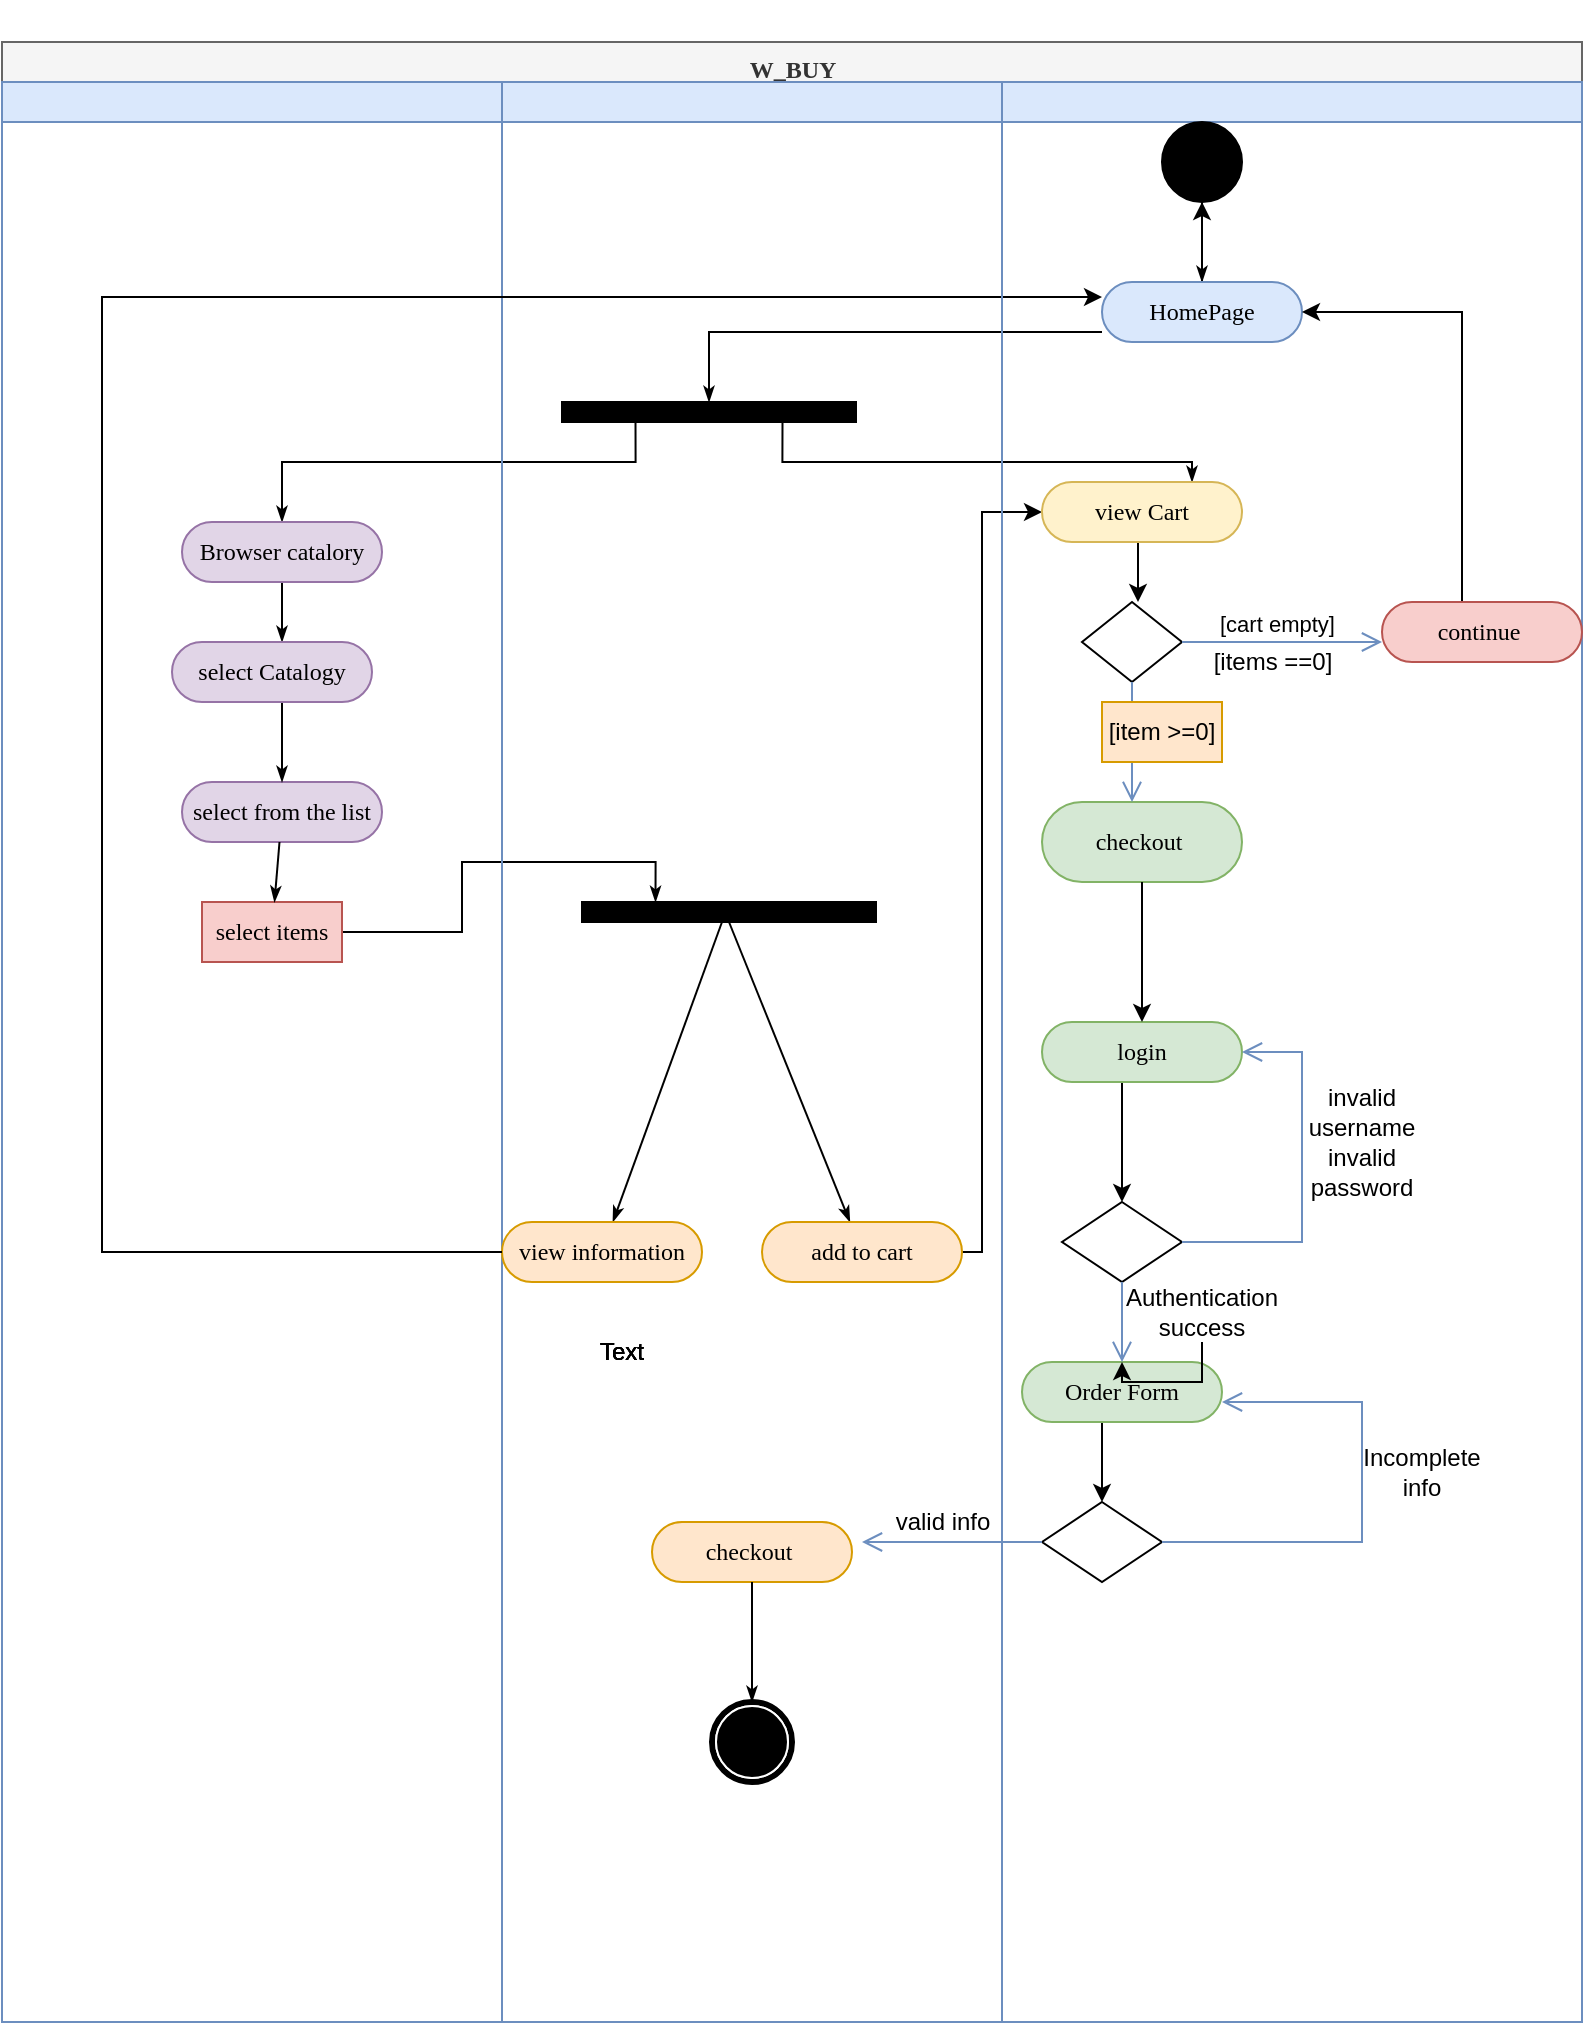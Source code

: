 <mxfile version="17.4.2" type="device"><diagram name="Page-1" id="0783ab3e-0a74-02c8-0abd-f7b4e66b4bec"><mxGraphModel dx="782" dy="809" grid="1" gridSize="10" guides="1" tooltips="1" connect="1" arrows="1" fold="1" page="1" pageScale="1" pageWidth="850" pageHeight="1100" background="none" math="0" shadow="0"><root><mxCell id="0"/><mxCell id="1" parent="0"/><mxCell id="1c1d494c118603dd-1" value="&lt;h1&gt;&lt;font face=&quot;Georgia&quot; style=&quot;font-size: 12px&quot;&gt;W_BUY&lt;/font&gt;&lt;/h1&gt;" style="swimlane;html=1;childLayout=stackLayout;startSize=20;rounded=0;shadow=0;comic=0;labelBackgroundColor=none;strokeWidth=1;fontFamily=Verdana;fontSize=12;align=center;fillColor=#f5f5f5;fontColor=#333333;strokeColor=#666666;" parent="1" vertex="1"><mxGeometry x="40" y="20" width="790" height="990" as="geometry"/></mxCell><mxCell id="1c1d494c118603dd-28" style="edgeStyle=orthogonalEdgeStyle;rounded=0;html=1;entryX=0.5;entryY=0;labelBackgroundColor=none;startArrow=none;startFill=0;startSize=5;endArrow=classicThin;endFill=1;endSize=5;jettySize=auto;orthogonalLoop=1;strokeWidth=1;fontFamily=Verdana;fontSize=12" parent="1c1d494c118603dd-1" source="60571a20871a0731-8" target="60571a20871a0731-3" edge="1"><mxGeometry relative="1" as="geometry"><Array as="points"><mxPoint x="354" y="145"/></Array></mxGeometry></mxCell><mxCell id="1c1d494c118603dd-29" style="edgeStyle=orthogonalEdgeStyle;rounded=0;html=1;exitX=0.75;exitY=1;labelBackgroundColor=none;startArrow=none;startFill=0;startSize=5;endArrow=classicThin;endFill=1;endSize=5;jettySize=auto;orthogonalLoop=1;strokeWidth=1;fontFamily=Verdana;fontSize=12" parent="1c1d494c118603dd-1" source="60571a20871a0731-3" target="1c1d494c118603dd-5" edge="1"><mxGeometry relative="1" as="geometry"><Array as="points"><mxPoint x="390" y="210"/><mxPoint x="595" y="210"/></Array></mxGeometry></mxCell><mxCell id="1c1d494c118603dd-30" style="edgeStyle=orthogonalEdgeStyle;rounded=0;html=1;exitX=0.25;exitY=1;entryX=0.5;entryY=0;labelBackgroundColor=none;startArrow=none;startFill=0;startSize=5;endArrow=classicThin;endFill=1;endSize=5;jettySize=auto;orthogonalLoop=1;strokeWidth=1;fontFamily=Verdana;fontSize=12" parent="1c1d494c118603dd-1" source="60571a20871a0731-3" target="1c1d494c118603dd-6" edge="1"><mxGeometry relative="1" as="geometry"><Array as="points"><mxPoint x="317" y="210"/><mxPoint x="140" y="210"/></Array></mxGeometry></mxCell><mxCell id="1c1d494c118603dd-32" style="edgeStyle=orthogonalEdgeStyle;rounded=0;html=1;entryX=0.25;entryY=0;labelBackgroundColor=none;startArrow=none;startFill=0;startSize=5;endArrow=classicThin;endFill=1;endSize=5;jettySize=auto;orthogonalLoop=1;strokeWidth=1;fontFamily=Verdana;fontSize=12" parent="1c1d494c118603dd-1" source="1c1d494c118603dd-14" target="1c1d494c118603dd-12" edge="1"><mxGeometry relative="1" as="geometry"/></mxCell><mxCell id="1c1d494c118603dd-39" style="edgeStyle=none;rounded=0;html=1;labelBackgroundColor=none;startArrow=none;startFill=0;startSize=5;endArrow=classicThin;endFill=1;endSize=5;jettySize=auto;orthogonalLoop=1;strokeWidth=1;fontFamily=Verdana;fontSize=12" parent="1c1d494c118603dd-1" target="1c1d494c118603dd-11" edge="1"><mxGeometry relative="1" as="geometry"><mxPoint x="360" y="440" as="sourcePoint"/></mxGeometry></mxCell><mxCell id="7ixl_nJD6AaUeYl1vQ1A-32" style="edgeStyle=orthogonalEdgeStyle;rounded=0;orthogonalLoop=1;jettySize=auto;html=1;entryX=0;entryY=0.5;entryDx=0;entryDy=0;" edge="1" parent="1c1d494c118603dd-1" source="1c1d494c118603dd-16" target="1c1d494c118603dd-5"><mxGeometry relative="1" as="geometry"><mxPoint x="510" y="240" as="targetPoint"/><Array as="points"><mxPoint x="490" y="605"/><mxPoint x="490" y="235"/></Array></mxGeometry></mxCell><mxCell id="1c1d494c118603dd-2" value="" style="swimlane;html=1;startSize=20;fillColor=#dae8fc;strokeColor=#6c8ebf;" parent="1c1d494c118603dd-1" vertex="1"><mxGeometry y="20" width="250" height="970" as="geometry"/></mxCell><mxCell id="1c1d494c118603dd-34" style="edgeStyle=none;rounded=0;html=1;labelBackgroundColor=none;startArrow=none;startFill=0;startSize=5;endArrow=classicThin;endFill=1;endSize=5;jettySize=auto;orthogonalLoop=1;strokeWidth=1;fontFamily=Verdana;fontSize=12" parent="1c1d494c118603dd-2" source="1c1d494c118603dd-6" edge="1"><mxGeometry relative="1" as="geometry"><mxPoint x="140" y="280" as="targetPoint"/></mxGeometry></mxCell><mxCell id="1c1d494c118603dd-6" value="Browser catalory" style="rounded=1;whiteSpace=wrap;html=1;shadow=0;comic=0;labelBackgroundColor=none;strokeWidth=1;fontFamily=Verdana;fontSize=12;align=center;arcSize=50;fillColor=#e1d5e7;strokeColor=#9673a6;" parent="1c1d494c118603dd-2" vertex="1"><mxGeometry x="90" y="220" width="100" height="30" as="geometry"/></mxCell><mxCell id="1c1d494c118603dd-7" value="select from the list" style="rounded=1;whiteSpace=wrap;html=1;shadow=0;comic=0;labelBackgroundColor=none;strokeWidth=1;fontFamily=Verdana;fontSize=12;align=center;arcSize=50;fillColor=#e1d5e7;strokeColor=#9673a6;" parent="1c1d494c118603dd-2" vertex="1"><mxGeometry x="90" y="350" width="100" height="30" as="geometry"/></mxCell><mxCell id="1c1d494c118603dd-35" style="edgeStyle=none;rounded=0;html=1;labelBackgroundColor=none;startArrow=none;startFill=0;startSize=5;endArrow=classicThin;endFill=1;endSize=5;jettySize=auto;orthogonalLoop=1;strokeWidth=1;fontFamily=Verdana;fontSize=12" parent="1c1d494c118603dd-2" target="1c1d494c118603dd-7" edge="1"><mxGeometry relative="1" as="geometry"><mxPoint x="140" y="310" as="sourcePoint"/></mxGeometry></mxCell><mxCell id="1c1d494c118603dd-14" value="select items" style="rounded=0;whiteSpace=wrap;html=1;shadow=0;comic=0;labelBackgroundColor=none;strokeWidth=1;fontFamily=Verdana;fontSize=12;align=center;arcSize=50;fillColor=#f8cecc;strokeColor=#b85450;" parent="1c1d494c118603dd-2" vertex="1"><mxGeometry x="100" y="410" width="70" height="30" as="geometry"/></mxCell><mxCell id="1c1d494c118603dd-36" style="edgeStyle=none;rounded=0;html=1;labelBackgroundColor=none;startArrow=none;startFill=0;startSize=5;endArrow=classicThin;endFill=1;endSize=5;jettySize=auto;orthogonalLoop=1;strokeWidth=1;fontFamily=Verdana;fontSize=12" parent="1c1d494c118603dd-2" source="1c1d494c118603dd-7" target="1c1d494c118603dd-14" edge="1"><mxGeometry relative="1" as="geometry"/></mxCell><mxCell id="7ixl_nJD6AaUeYl1vQ1A-9" value="select Catalogy" style="rounded=1;whiteSpace=wrap;html=1;shadow=0;comic=0;labelBackgroundColor=none;strokeWidth=1;fontFamily=Verdana;fontSize=12;align=center;arcSize=50;fillColor=#e1d5e7;strokeColor=#9673a6;" vertex="1" parent="1c1d494c118603dd-2"><mxGeometry x="85" y="280" width="100" height="30" as="geometry"/></mxCell><mxCell id="1c1d494c118603dd-3" value="" style="swimlane;html=1;startSize=20;fillColor=#dae8fc;strokeColor=#6c8ebf;" parent="1c1d494c118603dd-1" vertex="1"><mxGeometry x="250" y="20" width="250" height="970" as="geometry"/></mxCell><mxCell id="60571a20871a0731-3" value="" style="whiteSpace=wrap;html=1;rounded=0;shadow=0;comic=0;labelBackgroundColor=none;strokeWidth=1;fillColor=#000000;fontFamily=Verdana;fontSize=12;align=center;rotation=0;" parent="1c1d494c118603dd-3" vertex="1"><mxGeometry x="30" y="160" width="147" height="10" as="geometry"/></mxCell><mxCell id="1c1d494c118603dd-12" value="" style="whiteSpace=wrap;html=1;rounded=0;shadow=0;comic=0;labelBackgroundColor=none;strokeWidth=1;fillColor=#000000;fontFamily=Verdana;fontSize=12;align=center;rotation=0;" parent="1c1d494c118603dd-3" vertex="1"><mxGeometry x="40" y="410" width="147" height="10" as="geometry"/></mxCell><mxCell id="1c1d494c118603dd-41" style="edgeStyle=none;rounded=0;html=1;labelBackgroundColor=none;startArrow=none;startFill=0;startSize=5;endArrow=classicThin;endFill=1;endSize=5;jettySize=auto;orthogonalLoop=1;strokeWidth=1;fontFamily=Verdana;fontSize=12;exitX=0.5;exitY=1;exitDx=0;exitDy=0;" parent="1c1d494c118603dd-3" source="1c1d494c118603dd-12" target="1c1d494c118603dd-16" edge="1"><mxGeometry relative="1" as="geometry"><mxPoint x="154.643" y="540" as="sourcePoint"/></mxGeometry></mxCell><mxCell id="1c1d494c118603dd-16" value="add to cart" style="rounded=1;whiteSpace=wrap;html=1;shadow=0;comic=0;labelBackgroundColor=none;strokeWidth=1;fontFamily=Verdana;fontSize=12;align=center;arcSize=50;fillColor=#ffe6cc;strokeColor=#d79b00;" parent="1c1d494c118603dd-3" vertex="1"><mxGeometry x="130" y="570" width="100" height="30" as="geometry"/></mxCell><mxCell id="1c1d494c118603dd-19" value="checkout&amp;nbsp;" style="rounded=1;whiteSpace=wrap;html=1;shadow=0;comic=0;labelBackgroundColor=none;strokeWidth=1;fontFamily=Verdana;fontSize=12;align=center;arcSize=50;fillColor=#ffe6cc;strokeColor=#d79b00;" parent="1c1d494c118603dd-3" vertex="1"><mxGeometry x="75" y="720" width="100" height="30" as="geometry"/></mxCell><mxCell id="60571a20871a0731-5" value="" style="shape=mxgraph.bpmn.shape;html=1;verticalLabelPosition=bottom;labelBackgroundColor=#ffffff;verticalAlign=top;perimeter=ellipsePerimeter;outline=end;symbol=terminate;rounded=0;shadow=0;comic=0;strokeWidth=1;fontFamily=Verdana;fontSize=12;align=center;" parent="1c1d494c118603dd-3" vertex="1"><mxGeometry x="105" y="810" width="40" height="40" as="geometry"/></mxCell><mxCell id="1c1d494c118603dd-45" style="edgeStyle=none;rounded=0;html=1;labelBackgroundColor=none;startArrow=none;startFill=0;startSize=5;endArrow=classicThin;endFill=1;endSize=5;jettySize=auto;orthogonalLoop=1;strokeWidth=1;fontFamily=Verdana;fontSize=12" parent="1c1d494c118603dd-3" source="1c1d494c118603dd-19" target="60571a20871a0731-5" edge="1"><mxGeometry relative="1" as="geometry"/></mxCell><mxCell id="1c1d494c118603dd-11" value="view information" style="rounded=1;whiteSpace=wrap;html=1;shadow=0;comic=0;labelBackgroundColor=none;strokeWidth=1;fontFamily=Verdana;fontSize=12;align=center;arcSize=50;fillColor=#ffe6cc;strokeColor=#d79b00;" parent="1c1d494c118603dd-3" vertex="1"><mxGeometry y="570" width="100" height="30" as="geometry"/></mxCell><mxCell id="7ixl_nJD6AaUeYl1vQ1A-70" value="valid info" style="text;html=1;align=center;verticalAlign=middle;resizable=0;points=[];autosize=1;strokeColor=none;fillColor=none;" vertex="1" parent="1c1d494c118603dd-3"><mxGeometry x="190" y="710" width="60" height="20" as="geometry"/></mxCell><mxCell id="7ixl_nJD6AaUeYl1vQ1A-50" style="edgeStyle=orthogonalEdgeStyle;rounded=0;orthogonalLoop=1;jettySize=auto;html=1;entryX=0;entryY=0.25;entryDx=0;entryDy=0;" edge="1" parent="1c1d494c118603dd-1" source="1c1d494c118603dd-11" target="60571a20871a0731-8"><mxGeometry relative="1" as="geometry"><mxPoint x="60" y="130" as="targetPoint"/><Array as="points"><mxPoint x="50" y="605"/><mxPoint x="50" y="128"/></Array></mxGeometry></mxCell><mxCell id="1c1d494c118603dd-4" value="" style="swimlane;html=1;startSize=20;fillColor=#dae8fc;strokeColor=#6c8ebf;" parent="1c1d494c118603dd-1" vertex="1"><mxGeometry x="500" y="20" width="290" height="970" as="geometry"><mxRectangle x="500" y="20" width="30" height="970" as="alternateBounds"/></mxGeometry></mxCell><mxCell id="1c1d494c118603dd-27" style="edgeStyle=orthogonalEdgeStyle;rounded=0;html=1;labelBackgroundColor=none;startArrow=none;startFill=0;startSize=5;endArrow=classicThin;endFill=1;endSize=5;jettySize=auto;orthogonalLoop=1;strokeWidth=1;fontFamily=Verdana;fontSize=12" parent="1c1d494c118603dd-4" source="60571a20871a0731-4" target="60571a20871a0731-8" edge="1"><mxGeometry relative="1" as="geometry"/></mxCell><mxCell id="60571a20871a0731-4" value="" style="ellipse;whiteSpace=wrap;html=1;rounded=0;shadow=0;comic=0;labelBackgroundColor=none;strokeWidth=1;fillColor=#000000;fontFamily=Verdana;fontSize=12;align=center;" parent="1c1d494c118603dd-4" vertex="1"><mxGeometry x="80" y="20" width="40" height="40" as="geometry"/></mxCell><mxCell id="7ixl_nJD6AaUeYl1vQ1A-13" value="" style="edgeStyle=orthogonalEdgeStyle;rounded=0;orthogonalLoop=1;jettySize=auto;html=1;" edge="1" parent="1c1d494c118603dd-4" source="60571a20871a0731-8" target="60571a20871a0731-4"><mxGeometry relative="1" as="geometry"/></mxCell><mxCell id="60571a20871a0731-8" value="HomePage" style="rounded=1;whiteSpace=wrap;html=1;shadow=0;comic=0;labelBackgroundColor=none;strokeWidth=1;fontFamily=Verdana;fontSize=12;align=center;arcSize=50;fillColor=#dae8fc;strokeColor=#6c8ebf;" parent="1c1d494c118603dd-4" vertex="1"><mxGeometry x="50" y="100" width="100" height="30" as="geometry"/></mxCell><mxCell id="7ixl_nJD6AaUeYl1vQ1A-18" style="edgeStyle=orthogonalEdgeStyle;rounded=0;orthogonalLoop=1;jettySize=auto;html=1;" edge="1" parent="1c1d494c118603dd-4" source="1c1d494c118603dd-5"><mxGeometry relative="1" as="geometry"><mxPoint x="68" y="260" as="targetPoint"/><Array as="points"><mxPoint x="68" y="240"/><mxPoint x="68" y="240"/></Array></mxGeometry></mxCell><mxCell id="1c1d494c118603dd-5" value="view Cart" style="rounded=1;whiteSpace=wrap;html=1;shadow=0;comic=0;labelBackgroundColor=none;strokeWidth=1;fontFamily=Verdana;fontSize=12;align=center;arcSize=50;fillColor=#fff2cc;strokeColor=#d6b656;" parent="1c1d494c118603dd-4" vertex="1"><mxGeometry x="20" y="200" width="100" height="30" as="geometry"/></mxCell><mxCell id="1c1d494c118603dd-8" value="checkout&amp;nbsp;" style="rounded=1;whiteSpace=wrap;html=1;shadow=0;comic=0;labelBackgroundColor=none;strokeWidth=1;fontFamily=Verdana;fontSize=12;align=center;arcSize=50;fillColor=#d5e8d4;strokeColor=#82b366;" parent="1c1d494c118603dd-4" vertex="1"><mxGeometry x="20" y="360" width="100" height="40" as="geometry"/></mxCell><mxCell id="7ixl_nJD6AaUeYl1vQ1A-28" style="edgeStyle=orthogonalEdgeStyle;rounded=0;orthogonalLoop=1;jettySize=auto;html=1;entryX=0.5;entryY=0;entryDx=0;entryDy=0;" edge="1" parent="1c1d494c118603dd-4" source="1c1d494c118603dd-18" target="7ixl_nJD6AaUeYl1vQ1A-25"><mxGeometry relative="1" as="geometry"><Array as="points"><mxPoint x="60" y="520"/><mxPoint x="60" y="520"/></Array></mxGeometry></mxCell><mxCell id="1c1d494c118603dd-18" value="login" style="rounded=1;whiteSpace=wrap;html=1;shadow=0;comic=0;labelBackgroundColor=none;strokeWidth=1;fontFamily=Verdana;fontSize=12;align=center;arcSize=50;fillColor=#d5e8d4;strokeColor=#82b366;" parent="1c1d494c118603dd-4" vertex="1"><mxGeometry x="20" y="470" width="100" height="30" as="geometry"/></mxCell><mxCell id="7ixl_nJD6AaUeYl1vQ1A-10" value="" style="rhombus;whiteSpace=wrap;html=1;" vertex="1" parent="1c1d494c118603dd-4"><mxGeometry x="40" y="260" width="50" height="40" as="geometry"/></mxCell><mxCell id="7ixl_nJD6AaUeYl1vQ1A-11" value="[cart empty]" style="edgeStyle=orthogonalEdgeStyle;html=1;align=left;verticalAlign=bottom;endArrow=open;endSize=8;strokeColor=#6c8ebf;rounded=0;fillColor=#dae8fc;" edge="1" source="7ixl_nJD6AaUeYl1vQ1A-10" parent="1c1d494c118603dd-4"><mxGeometry x="-0.667" relative="1" as="geometry"><mxPoint x="190" y="280" as="targetPoint"/><Array as="points"><mxPoint x="190" y="280"/></Array><mxPoint as="offset"/></mxGeometry></mxCell><mxCell id="7ixl_nJD6AaUeYl1vQ1A-12" value="" style="edgeStyle=orthogonalEdgeStyle;html=1;align=left;verticalAlign=top;endArrow=open;endSize=8;strokeColor=#6c8ebf;rounded=0;fillColor=#dae8fc;" edge="1" source="7ixl_nJD6AaUeYl1vQ1A-10" parent="1c1d494c118603dd-4"><mxGeometry x="0.333" y="15" relative="1" as="geometry"><mxPoint x="65" y="360" as="targetPoint"/><Array as="points"><mxPoint x="65" y="360"/></Array><mxPoint as="offset"/></mxGeometry></mxCell><mxCell id="7ixl_nJD6AaUeYl1vQ1A-25" value="" style="rhombus;whiteSpace=wrap;html=1;" vertex="1" parent="1c1d494c118603dd-4"><mxGeometry x="30" y="560" width="60" height="40" as="geometry"/></mxCell><mxCell id="7ixl_nJD6AaUeYl1vQ1A-26" value="" style="edgeStyle=orthogonalEdgeStyle;html=1;align=left;verticalAlign=bottom;endArrow=open;endSize=8;strokeColor=#6c8ebf;rounded=0;entryX=1;entryY=0.5;entryDx=0;entryDy=0;fillColor=#dae8fc;" edge="1" source="7ixl_nJD6AaUeYl1vQ1A-25" parent="1c1d494c118603dd-4" target="1c1d494c118603dd-18"><mxGeometry x="-1" relative="1" as="geometry"><mxPoint x="140" y="500" as="targetPoint"/><Array as="points"><mxPoint x="150" y="580"/><mxPoint x="150" y="485"/></Array></mxGeometry></mxCell><mxCell id="7ixl_nJD6AaUeYl1vQ1A-41" style="edgeStyle=orthogonalEdgeStyle;rounded=0;orthogonalLoop=1;jettySize=auto;html=1;entryX=0.5;entryY=0;entryDx=0;entryDy=0;" edge="1" parent="1c1d494c118603dd-4" source="7ixl_nJD6AaUeYl1vQ1A-30" target="7ixl_nJD6AaUeYl1vQ1A-33"><mxGeometry relative="1" as="geometry"><Array as="points"><mxPoint x="50" y="680"/><mxPoint x="50" y="680"/></Array></mxGeometry></mxCell><mxCell id="7ixl_nJD6AaUeYl1vQ1A-30" value="Order Form" style="rounded=1;whiteSpace=wrap;html=1;shadow=0;comic=0;labelBackgroundColor=none;strokeWidth=1;fontFamily=Verdana;fontSize=12;align=center;arcSize=50;fillColor=#d5e8d4;strokeColor=#82b366;" vertex="1" parent="1c1d494c118603dd-4"><mxGeometry x="10" y="640" width="100" height="30" as="geometry"/></mxCell><mxCell id="7ixl_nJD6AaUeYl1vQ1A-33" value="" style="rhombus;whiteSpace=wrap;html=1;" vertex="1" parent="1c1d494c118603dd-4"><mxGeometry x="20" y="710" width="60" height="40" as="geometry"/></mxCell><mxCell id="7ixl_nJD6AaUeYl1vQ1A-34" value="" style="edgeStyle=orthogonalEdgeStyle;html=1;align=left;verticalAlign=bottom;endArrow=open;endSize=8;strokeColor=#6c8ebf;rounded=0;fillColor=#dae8fc;" edge="1" source="7ixl_nJD6AaUeYl1vQ1A-33" parent="1c1d494c118603dd-4"><mxGeometry x="-1" y="20" relative="1" as="geometry"><mxPoint x="110" y="660" as="targetPoint"/><Array as="points"><mxPoint x="180" y="730"/><mxPoint x="180" y="660"/><mxPoint x="110" y="660"/></Array><mxPoint as="offset"/></mxGeometry></mxCell><mxCell id="7ixl_nJD6AaUeYl1vQ1A-35" value="" style="edgeStyle=orthogonalEdgeStyle;html=1;align=left;verticalAlign=top;endArrow=open;endSize=8;strokeColor=#6c8ebf;rounded=0;exitX=0;exitY=0.5;exitDx=0;exitDy=0;fillColor=#dae8fc;" edge="1" source="7ixl_nJD6AaUeYl1vQ1A-33" parent="1c1d494c118603dd-4"><mxGeometry x="-0.5" y="10" relative="1" as="geometry"><mxPoint x="-70" y="730" as="targetPoint"/><Array as="points"><mxPoint x="-60" y="730"/></Array><mxPoint as="offset"/></mxGeometry></mxCell><mxCell id="7ixl_nJD6AaUeYl1vQ1A-47" value="&lt;br&gt;" style="edgeLabel;html=1;align=center;verticalAlign=middle;resizable=0;points=[];" vertex="1" connectable="0" parent="7ixl_nJD6AaUeYl1vQ1A-35"><mxGeometry x="0.667" relative="1" as="geometry"><mxPoint as="offset"/></mxGeometry></mxCell><mxCell id="7ixl_nJD6AaUeYl1vQ1A-20" value="[items ==0]" style="text;html=1;align=center;verticalAlign=middle;resizable=0;points=[];autosize=1;strokeColor=none;fillColor=none;" vertex="1" parent="1c1d494c118603dd-4"><mxGeometry x="100" y="280" width="70" height="20" as="geometry"/></mxCell><mxCell id="7ixl_nJD6AaUeYl1vQ1A-49" style="edgeStyle=orthogonalEdgeStyle;rounded=0;orthogonalLoop=1;jettySize=auto;html=1;entryX=1;entryY=0.5;entryDx=0;entryDy=0;" edge="1" parent="1c1d494c118603dd-4" source="7ixl_nJD6AaUeYl1vQ1A-48" target="60571a20871a0731-8"><mxGeometry relative="1" as="geometry"><Array as="points"><mxPoint x="230" y="115"/></Array></mxGeometry></mxCell><mxCell id="7ixl_nJD6AaUeYl1vQ1A-48" value="continue&amp;nbsp;" style="rounded=1;whiteSpace=wrap;html=1;shadow=0;comic=0;labelBackgroundColor=none;strokeWidth=1;fontFamily=Verdana;fontSize=12;align=center;arcSize=50;fillColor=#f8cecc;strokeColor=#b85450;" vertex="1" parent="1c1d494c118603dd-4"><mxGeometry x="190" y="260" width="100" height="30" as="geometry"/></mxCell><mxCell id="7ixl_nJD6AaUeYl1vQ1A-54" value="[item &amp;gt;=0]" style="text;html=1;strokeColor=#d79b00;fillColor=#ffe6cc;align=center;verticalAlign=middle;whiteSpace=wrap;rounded=0;" vertex="1" parent="1c1d494c118603dd-4"><mxGeometry x="50" y="310" width="60" height="30" as="geometry"/></mxCell><mxCell id="7ixl_nJD6AaUeYl1vQ1A-55" value="invalid username" style="text;html=1;strokeColor=none;fillColor=none;align=center;verticalAlign=middle;whiteSpace=wrap;rounded=0;" vertex="1" parent="1c1d494c118603dd-4"><mxGeometry x="150" y="500" width="60" height="30" as="geometry"/></mxCell><mxCell id="7ixl_nJD6AaUeYl1vQ1A-58" value="invalid password" style="text;html=1;strokeColor=none;fillColor=none;align=center;verticalAlign=middle;whiteSpace=wrap;rounded=0;" vertex="1" parent="1c1d494c118603dd-4"><mxGeometry x="150" y="530" width="60" height="30" as="geometry"/></mxCell><mxCell id="7ixl_nJD6AaUeYl1vQ1A-27" value="" style="edgeStyle=orthogonalEdgeStyle;html=1;align=left;verticalAlign=top;endArrow=open;endSize=8;strokeColor=#6c8ebf;rounded=0;entryX=0.5;entryY=0;entryDx=0;entryDy=0;fillColor=#dae8fc;" edge="1" source="7ixl_nJD6AaUeYl1vQ1A-25" parent="1c1d494c118603dd-4" target="7ixl_nJD6AaUeYl1vQ1A-30"><mxGeometry x="-1" y="-10" relative="1" as="geometry"><mxPoint x="60" y="625" as="targetPoint"/><mxPoint x="10" y="-10" as="offset"/></mxGeometry></mxCell><mxCell id="7ixl_nJD6AaUeYl1vQ1A-72" value="" style="edgeStyle=orthogonalEdgeStyle;rounded=0;orthogonalLoop=1;jettySize=auto;html=1;fontFamily=Georgia;fontSize=12;" edge="1" parent="1c1d494c118603dd-4" source="7ixl_nJD6AaUeYl1vQ1A-64" target="7ixl_nJD6AaUeYl1vQ1A-30"><mxGeometry relative="1" as="geometry"/></mxCell><mxCell id="7ixl_nJD6AaUeYl1vQ1A-64" value="Authentication success" style="text;html=1;strokeColor=none;fillColor=none;align=center;verticalAlign=middle;whiteSpace=wrap;rounded=0;" vertex="1" parent="1c1d494c118603dd-4"><mxGeometry x="70" y="600" width="60" height="30" as="geometry"/></mxCell><mxCell id="7ixl_nJD6AaUeYl1vQ1A-69" value="Incomplete info" style="text;html=1;strokeColor=none;fillColor=none;align=center;verticalAlign=middle;whiteSpace=wrap;rounded=0;" vertex="1" parent="1c1d494c118603dd-4"><mxGeometry x="180" y="680" width="60" height="30" as="geometry"/></mxCell><mxCell id="7ixl_nJD6AaUeYl1vQ1A-24" style="edgeStyle=orthogonalEdgeStyle;rounded=0;orthogonalLoop=1;jettySize=auto;html=1;" edge="1" parent="1" source="1c1d494c118603dd-8"><mxGeometry relative="1" as="geometry"><mxPoint x="610" y="510" as="targetPoint"/></mxGeometry></mxCell><mxCell id="7ixl_nJD6AaUeYl1vQ1A-61" value="Text" style="text;html=1;strokeColor=none;fillColor=none;align=center;verticalAlign=middle;whiteSpace=wrap;rounded=0;" vertex="1" parent="1"><mxGeometry x="320" y="660" width="60" height="30" as="geometry"/></mxCell><mxCell id="7ixl_nJD6AaUeYl1vQ1A-65" value="Text" style="text;html=1;strokeColor=none;fillColor=none;align=center;verticalAlign=middle;whiteSpace=wrap;rounded=0;" vertex="1" parent="1"><mxGeometry x="320" y="660" width="60" height="30" as="geometry"/></mxCell><mxCell id="7ixl_nJD6AaUeYl1vQ1A-66" value="Text" style="text;html=1;strokeColor=none;fillColor=none;align=center;verticalAlign=middle;whiteSpace=wrap;rounded=0;" vertex="1" parent="1"><mxGeometry x="320" y="660" width="60" height="30" as="geometry"/></mxCell><mxCell id="7ixl_nJD6AaUeYl1vQ1A-67" value="Text" style="text;html=1;strokeColor=none;fillColor=none;align=center;verticalAlign=middle;whiteSpace=wrap;rounded=0;" vertex="1" parent="1"><mxGeometry x="320" y="660" width="60" height="30" as="geometry"/></mxCell><mxCell id="7ixl_nJD6AaUeYl1vQ1A-68" value="Text" style="text;html=1;strokeColor=none;fillColor=none;align=center;verticalAlign=middle;whiteSpace=wrap;rounded=0;" vertex="1" parent="1"><mxGeometry x="320" y="660" width="60" height="30" as="geometry"/></mxCell></root></mxGraphModel></diagram></mxfile>